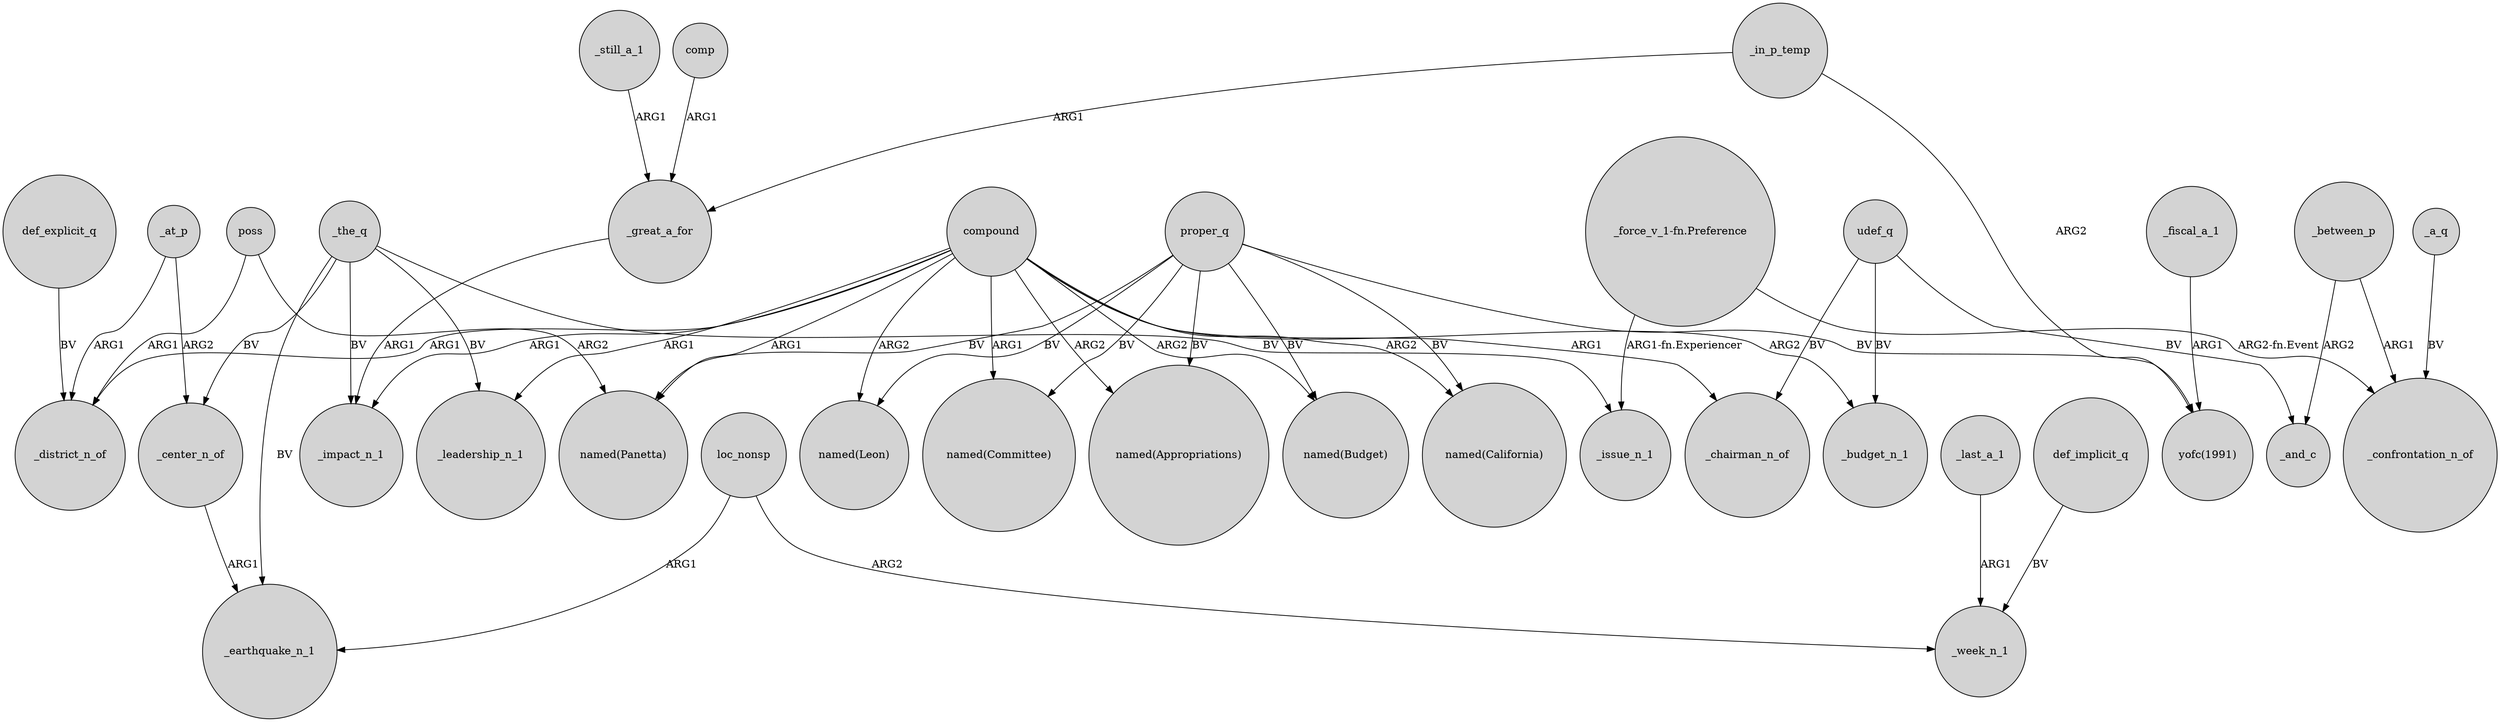digraph {
	node [shape=circle style=filled]
	compound -> "named(Leon)" [label=ARG2]
	proper_q -> "named(Committee)" [label=BV]
	"_force_v_1-fn.Preference" -> _confrontation_n_of [label="ARG2-fn.Event"]
	def_explicit_q -> _district_n_of [label=BV]
	proper_q -> "named(Panetta)" [label=BV]
	_the_q -> _impact_n_1 [label=BV]
	_at_p -> _center_n_of [label=ARG2]
	udef_q -> _chairman_n_of [label=BV]
	compound -> "named(California)" [label=ARG2]
	_center_n_of -> _earthquake_n_1 [label=ARG1]
	_in_p_temp -> "yofc(1991)" [label=ARG2]
	compound -> _budget_n_1 [label=ARG2]
	_great_a_for -> _impact_n_1 [label=ARG1]
	_a_q -> _confrontation_n_of [label=BV]
	loc_nonsp -> _week_n_1 [label=ARG2]
	udef_q -> _and_c [label=BV]
	compound -> "named(Committee)" [label=ARG1]
	compound -> "named(Budget)" [label=ARG2]
	loc_nonsp -> _earthquake_n_1 [label=ARG1]
	proper_q -> "named(Leon)" [label=BV]
	_the_q -> _center_n_of [label=BV]
	compound -> _district_n_of [label=ARG1]
	udef_q -> _budget_n_1 [label=BV]
	_fiscal_a_1 -> "yofc(1991)" [label=ARG1]
	_last_a_1 -> _week_n_1 [label=ARG1]
	proper_q -> "yofc(1991)" [label=BV]
	"_force_v_1-fn.Preference" -> _issue_n_1 [label="ARG1-fn.Experiencer"]
	poss -> "named(Panetta)" [label=ARG2]
	compound -> _chairman_n_of [label=ARG1]
	def_implicit_q -> _week_n_1 [label=BV]
	compound -> "named(Panetta)" [label=ARG1]
	proper_q -> "named(Budget)" [label=BV]
	_at_p -> _district_n_of [label=ARG1]
	compound -> "named(Appropriations)" [label=ARG2]
	_the_q -> _leadership_n_1 [label=BV]
	compound -> _leadership_n_1 [label=ARG1]
	_between_p -> _confrontation_n_of [label=ARG1]
	_still_a_1 -> _great_a_for [label=ARG1]
	_between_p -> _and_c [label=ARG2]
	proper_q -> "named(California)" [label=BV]
	comp -> _great_a_for [label=ARG1]
	_the_q -> _earthquake_n_1 [label=BV]
	compound -> _impact_n_1 [label=ARG1]
	proper_q -> "named(Appropriations)" [label=BV]
	poss -> _district_n_of [label=ARG1]
	_in_p_temp -> _great_a_for [label=ARG1]
	_the_q -> _issue_n_1 [label=BV]
}
